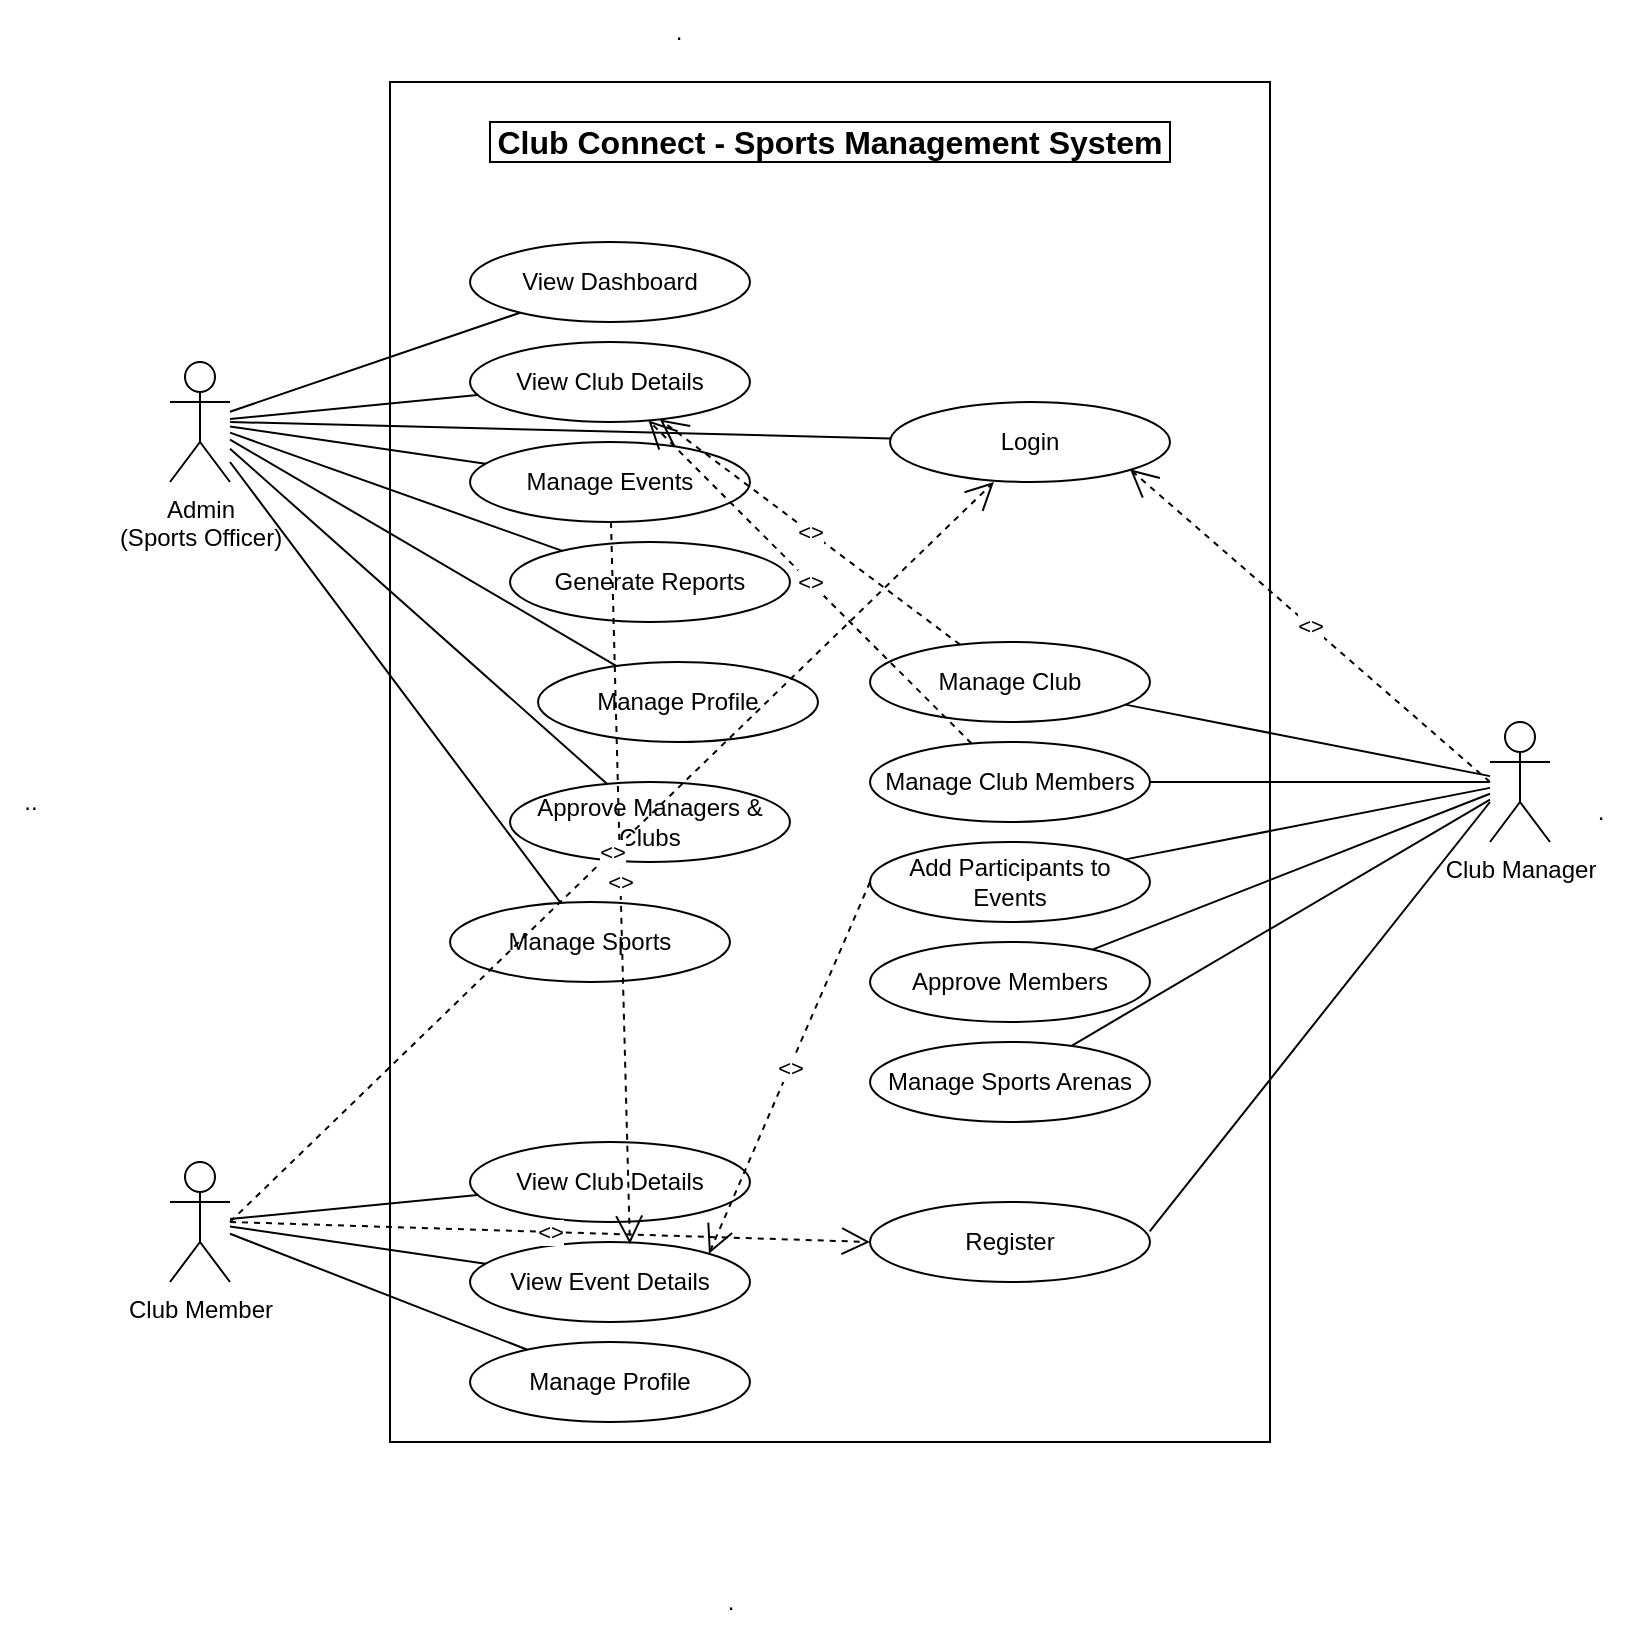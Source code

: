 <mxfile>
    <diagram id="j4A0J9FWNuExyNQzeHtO" name="Page-1">
        <mxGraphModel dx="1362" dy="778" grid="1" gridSize="10" guides="1" tooltips="1" connect="1" arrows="1" fold="1" page="1" pageScale="1" pageWidth="827" pageHeight="1169" background="#ffffff" math="0" shadow="0">
            <root>
                <mxCell id="0"/>
                <mxCell id="1" parent="0"/>
                <mxCell id="boundary_box" value="" style="rounded=0;whiteSpace=wrap;html=1;fillColor=none;strokeColor=#000000;" parent="1" vertex="1">
                    <mxGeometry x="200" y="40" width="440" height="680" as="geometry"/>
                </mxCell>
                <mxCell id="system_title" value="Club Connect - Sports Management System" style="text;html=1;strokeColor=#000000;fillColor=none;align=center;verticalAlign=middle;whiteSpace=wrap;rounded=0;fontSize=16;fontStyle=1" parent="1" vertex="1">
                    <mxGeometry x="250" y="60" width="340" height="20" as="geometry"/>
                </mxCell>
                <mxCell id="actor1" value="Admin&#10;(Sports Officer)" style="shape=umlActor;verticalLabelPosition=bottom;verticalAlign=top;html=1;strokeColor=#000000;" parent="1" vertex="1">
                    <mxGeometry x="90" y="180" width="30" height="60" as="geometry"/>
                </mxCell>
                <mxCell id="actor2" value="Club Manager" style="shape=umlActor;verticalLabelPosition=bottom;verticalAlign=top;html=1;strokeColor=#000000;" parent="1" vertex="1">
                    <mxGeometry x="750" y="360" width="30" height="60" as="geometry"/>
                </mxCell>
                <mxCell id="actor3" value="Club Member" style="shape=umlActor;verticalLabelPosition=bottom;verticalAlign=top;html=1;strokeColor=#000000;" parent="1" vertex="1">
                    <mxGeometry x="90" y="580" width="30" height="60" as="geometry"/>
                </mxCell>
                <mxCell id="conn_login1" value="" style="endArrow=none;html=1;strokeColor=#000000;" parent="1" source="actor1" edge="1">
                    <mxGeometry width="50" height="50" relative="1" as="geometry"/>
                </mxCell>
                <mxCell id="conn_register1" value="" style="endArrow=none;html=1;strokeColor=#000000;" parent="1" source="actor1" edge="1">
                    <mxGeometry width="50" height="50" relative="1" as="geometry"/>
                </mxCell>
                <mxCell id="conn_login2" value="" style="endArrow=none;html=1;strokeColor=#000000;" parent="1" source="actor2" edge="1">
                    <mxGeometry width="50" height="50" relative="1" as="geometry"/>
                </mxCell>
                <mxCell id="conn_register2" value="" style="endArrow=none;html=1;strokeColor=#000000;" parent="1" source="actor2" edge="1">
                    <mxGeometry width="50" height="50" relative="1" as="geometry"/>
                </mxCell>
                <mxCell id="conn_login3" value="" style="endArrow=none;html=1;strokeColor=#000000;" parent="1" source="actor3" edge="1">
                    <mxGeometry width="50" height="50" relative="1" as="geometry"/>
                </mxCell>
                <mxCell id="conn_register3" value="" style="endArrow=none;html=1;strokeColor=#000000;" parent="1" source="actor3" edge="1">
                    <mxGeometry width="50" height="50" relative="1" as="geometry"/>
                </mxCell>
                <mxCell id="uc1" value="View Dashboard" style="ellipse;whiteSpace=wrap;html=1;strokeColor=#000000;" parent="1" vertex="1">
                    <mxGeometry x="240" y="120" width="140" height="40" as="geometry"/>
                </mxCell>
                <mxCell id="uc2" value="View Club Details" style="ellipse;whiteSpace=wrap;html=1;strokeColor=#000000;" parent="1" vertex="1">
                    <mxGeometry x="240" y="170" width="140" height="40" as="geometry"/>
                </mxCell>
                <mxCell id="uc3" value="Manage Events" style="ellipse;whiteSpace=wrap;html=1;strokeColor=#000000;" parent="1" vertex="1">
                    <mxGeometry x="240" y="220" width="140" height="40" as="geometry"/>
                </mxCell>
                <mxCell id="uc4" value="Generate Reports" style="ellipse;whiteSpace=wrap;html=1;strokeColor=#000000;" parent="1" vertex="1">
                    <mxGeometry x="260" y="270" width="140" height="40" as="geometry"/>
                </mxCell>
                <mxCell id="uc5" value="Manage Profile" style="ellipse;whiteSpace=wrap;html=1;strokeColor=#000000;" parent="1" vertex="1">
                    <mxGeometry x="274" y="330" width="140" height="40" as="geometry"/>
                </mxCell>
                <mxCell id="uc6" value="Approve Managers &amp; Clubs" style="ellipse;whiteSpace=wrap;html=1;strokeColor=#000000;" parent="1" vertex="1">
                    <mxGeometry x="260" y="390" width="140" height="40" as="geometry"/>
                </mxCell>
                <mxCell id="uc7" value="Manage Sports" style="ellipse;whiteSpace=wrap;html=1;strokeColor=#000000;" parent="1" vertex="1">
                    <mxGeometry x="230" y="450" width="140" height="40" as="geometry"/>
                </mxCell>
                <mxCell id="uc8" value="Manage Club" style="ellipse;whiteSpace=wrap;html=1;strokeColor=#000000;" parent="1" vertex="1">
                    <mxGeometry x="440" y="320" width="140" height="40" as="geometry"/>
                </mxCell>
                <mxCell id="uc9" value="Manage Club Members" style="ellipse;whiteSpace=wrap;html=1;strokeColor=#000000;" parent="1" vertex="1">
                    <mxGeometry x="440" y="370" width="140" height="40" as="geometry"/>
                </mxCell>
                <mxCell id="uc10" value="Add Participants to Events" style="ellipse;whiteSpace=wrap;html=1;strokeColor=#000000;" parent="1" vertex="1">
                    <mxGeometry x="440" y="420" width="140" height="40" as="geometry"/>
                </mxCell>
                <mxCell id="uc11" value="Approve Members" style="ellipse;whiteSpace=wrap;html=1;strokeColor=#000000;" parent="1" vertex="1">
                    <mxGeometry x="440" y="470" width="140" height="40" as="geometry"/>
                </mxCell>
                <mxCell id="uc12" value="Manage Sports Arenas" style="ellipse;whiteSpace=wrap;html=1;strokeColor=#000000;" parent="1" vertex="1">
                    <mxGeometry x="440" y="520" width="140" height="40" as="geometry"/>
                </mxCell>
                <mxCell id="uc13" value="View Club Details" style="ellipse;whiteSpace=wrap;html=1;strokeColor=#000000;" parent="1" vertex="1">
                    <mxGeometry x="240" y="570" width="140" height="40" as="geometry"/>
                </mxCell>
                <mxCell id="uc14" value="View Event Details" style="ellipse;whiteSpace=wrap;html=1;strokeColor=#000000;" parent="1" vertex="1">
                    <mxGeometry x="240" y="620" width="140" height="40" as="geometry"/>
                </mxCell>
                <mxCell id="uc15" value="Manage Profile" style="ellipse;whiteSpace=wrap;html=1;strokeColor=#000000;" parent="1" vertex="1">
                    <mxGeometry x="240" y="670" width="140" height="40" as="geometry"/>
                </mxCell>
                <mxCell id="conn1" value="" style="endArrow=none;html=1;strokeColor=#000000;" parent="1" source="actor1" target="uc1" edge="1">
                    <mxGeometry width="50" height="50" relative="1" as="geometry"/>
                </mxCell>
                <mxCell id="conn2" value="" style="endArrow=none;html=1;strokeColor=#000000;" parent="1" source="actor1" target="uc2" edge="1">
                    <mxGeometry width="50" height="50" relative="1" as="geometry"/>
                </mxCell>
                <mxCell id="conn3" value="" style="endArrow=none;html=1;strokeColor=#000000;" parent="1" source="actor1" target="uc3" edge="1">
                    <mxGeometry width="50" height="50" relative="1" as="geometry"/>
                </mxCell>
                <mxCell id="conn4" value="" style="endArrow=none;html=1;strokeColor=#000000;" parent="1" source="actor1" target="uc4" edge="1">
                    <mxGeometry width="50" height="50" relative="1" as="geometry"/>
                </mxCell>
                <mxCell id="conn5" value="" style="endArrow=none;html=1;strokeColor=#000000;" parent="1" source="actor1" target="uc5" edge="1">
                    <mxGeometry width="50" height="50" relative="1" as="geometry"/>
                </mxCell>
                <mxCell id="conn6" value="" style="endArrow=none;html=1;strokeColor=#000000;" parent="1" source="actor1" target="uc6" edge="1">
                    <mxGeometry width="50" height="50" relative="1" as="geometry"/>
                </mxCell>
                <mxCell id="conn7" value="" style="endArrow=none;html=1;strokeColor=#000000;" parent="1" source="actor1" target="uc7" edge="1">
                    <mxGeometry width="50" height="50" relative="1" as="geometry"/>
                </mxCell>
                <mxCell id="conn8" value="" style="endArrow=none;html=1;strokeColor=#000000;" parent="1" source="actor2" target="uc8" edge="1">
                    <mxGeometry width="50" height="50" relative="1" as="geometry"/>
                </mxCell>
                <mxCell id="conn9" value="" style="endArrow=none;html=1;strokeColor=#000000;" parent="1" source="actor2" target="uc9" edge="1">
                    <mxGeometry width="50" height="50" relative="1" as="geometry"/>
                </mxCell>
                <mxCell id="conn10" value="" style="endArrow=none;html=1;strokeColor=#000000;" parent="1" source="actor2" target="uc10" edge="1">
                    <mxGeometry width="50" height="50" relative="1" as="geometry"/>
                </mxCell>
                <mxCell id="conn11" value="" style="endArrow=none;html=1;strokeColor=#000000;" parent="1" source="actor2" target="uc11" edge="1">
                    <mxGeometry width="50" height="50" relative="1" as="geometry"/>
                </mxCell>
                <mxCell id="conn12" value="" style="endArrow=none;html=1;strokeColor=#000000;" parent="1" source="actor2" target="uc12" edge="1">
                    <mxGeometry width="50" height="50" relative="1" as="geometry"/>
                </mxCell>
                <mxCell id="conn13" value="" style="endArrow=none;html=1;strokeColor=#000000;" parent="1" source="actor3" target="uc13" edge="1">
                    <mxGeometry width="50" height="50" relative="1" as="geometry"/>
                </mxCell>
                <mxCell id="conn14" value="" style="endArrow=none;html=1;strokeColor=#000000;" parent="1" source="actor3" target="uc14" edge="1">
                    <mxGeometry width="50" height="50" relative="1" as="geometry"/>
                </mxCell>
                <mxCell id="conn15" value="" style="endArrow=none;html=1;strokeColor=#000000;" parent="1" source="actor3" target="uc15" edge="1">
                    <mxGeometry width="50" height="50" relative="1" as="geometry"/>
                </mxCell>
                <mxCell id="inc1" value="&lt;&lt;include&gt;&gt;" style="endArrow=open;endSize=12;dashed=1;html=1;entryX=0.571;entryY=0.025;entryDx=0;entryDy=0;entryPerimeter=0;strokeColor=#000000;" parent="1" source="uc3" target="uc14" edge="1">
                    <mxGeometry width="160" relative="1" as="geometry"/>
                </mxCell>
                <mxCell id="inc2" value="&lt;&lt;include&gt;&gt;" style="endArrow=open;endSize=12;dashed=1;html=1;strokeColor=#000000;" parent="1" source="uc8" target="uc2" edge="1">
                    <mxGeometry width="160" relative="1" as="geometry"/>
                </mxCell>
                <mxCell id="inc3" value="&lt;&lt;include&gt;&gt;" style="endArrow=open;endSize=12;dashed=1;html=1;strokeColor=#000000;" parent="1" source="uc9" target="uc2" edge="1">
                    <mxGeometry width="160" relative="1" as="geometry"/>
                </mxCell>
                <mxCell id="OEdN--C-NoMEcyvnFYHT-4" value="&lt;&lt;include&gt;&gt;" style="endArrow=open;endSize=12;dashed=1;html=1;exitX=0;exitY=0.5;exitDx=0;exitDy=0;entryX=1;entryY=0;entryDx=0;entryDy=0;strokeColor=#000000;" parent="1" source="uc10" target="uc14" edge="1">
                    <mxGeometry width="160" relative="1" as="geometry">
                        <mxPoint x="320" y="270" as="sourcePoint"/>
                        <mxPoint x="320" y="630" as="targetPoint"/>
                    </mxGeometry>
                </mxCell>
                <mxCell id="2" value="." style="text;html=1;align=center;verticalAlign=middle;resizable=0;points=[];autosize=1;strokeColor=#FFFFFF;fillColor=none;" parent="1" vertex="1">
                    <mxGeometry x="790" y="390" width="30" height="30" as="geometry"/>
                </mxCell>
                <mxCell id="3" value="." style="text;html=1;align=center;verticalAlign=middle;resizable=0;points=[];autosize=1;strokeColor=#FFFFFF;fillColor=none;" parent="1" vertex="1">
                    <mxGeometry x="355" y="785" width="30" height="30" as="geometry"/>
                </mxCell>
                <mxCell id="4" value=".." style="text;html=1;align=center;verticalAlign=middle;resizable=0;points=[];autosize=1;strokeColor=none;fillColor=none;" parent="1" vertex="1">
                    <mxGeometry x="5" y="385" width="30" height="30" as="geometry"/>
                </mxCell>
                <mxCell id="5" value="." style="text;html=1;align=center;verticalAlign=middle;resizable=0;points=[];autosize=1;strokeColor=#FFFFFF;fillColor=none;" parent="1" vertex="1">
                    <mxGeometry x="329" width="30" height="30" as="geometry"/>
                </mxCell>
                <mxCell id="6" value="Login" style="ellipse;whiteSpace=wrap;html=1;strokeColor=#000000;" parent="1" vertex="1">
                    <mxGeometry x="450" y="200" width="140" height="40" as="geometry"/>
                </mxCell>
                <mxCell id="7" value="Register" style="ellipse;whiteSpace=wrap;html=1;strokeColor=#000000;" parent="1" vertex="1">
                    <mxGeometry x="440" y="600" width="140" height="40" as="geometry"/>
                </mxCell>
                <mxCell id="8" value="&lt;&lt;include&gt;&gt;" style="endArrow=open;endSize=12;dashed=1;html=1;entryX=0.371;entryY=1;entryDx=0;entryDy=0;strokeColor=#000000;entryPerimeter=0;" parent="1" target="6" edge="1">
                    <mxGeometry width="160" relative="1" as="geometry">
                        <mxPoint x="120" y="610" as="sourcePoint"/>
                        <mxPoint x="369.497" y="635.858" as="targetPoint"/>
                    </mxGeometry>
                </mxCell>
                <mxCell id="9" value="&lt;&lt;include&gt;&gt;" style="endArrow=open;endSize=12;dashed=1;html=1;entryX=0;entryY=0.5;entryDx=0;entryDy=0;strokeColor=#000000;" parent="1" target="7" edge="1">
                    <mxGeometry width="160" relative="1" as="geometry">
                        <mxPoint x="120" y="610" as="sourcePoint"/>
                        <mxPoint x="511.94" y="270" as="targetPoint"/>
                    </mxGeometry>
                </mxCell>
                <mxCell id="10" value="" style="endArrow=none;html=1;strokeColor=#000000;" parent="1" target="6" edge="1">
                    <mxGeometry width="50" height="50" relative="1" as="geometry">
                        <mxPoint x="120" y="210" as="sourcePoint"/>
                        <mxPoint x="400" y="220" as="targetPoint"/>
                    </mxGeometry>
                </mxCell>
                <mxCell id="12" value="&lt;&lt;include&gt;&gt;" style="endArrow=open;endSize=12;dashed=1;html=1;strokeColor=#000000;" parent="1" edge="1">
                    <mxGeometry width="160" relative="1" as="geometry">
                        <mxPoint x="750" y="390" as="sourcePoint"/>
                        <mxPoint x="570.0" y="233.68" as="targetPoint"/>
                    </mxGeometry>
                </mxCell>
                <mxCell id="13" value="" style="endArrow=none;html=1;strokeColor=#000000;entryX=0.999;entryY=0.367;entryDx=0;entryDy=0;entryPerimeter=0;" parent="1" target="7" edge="1">
                    <mxGeometry width="50" height="50" relative="1" as="geometry">
                        <mxPoint x="750" y="400" as="sourcePoint"/>
                        <mxPoint x="550.583" y="532.01" as="targetPoint"/>
                    </mxGeometry>
                </mxCell>
            </root>
        </mxGraphModel>
    </diagram>
</mxfile>
